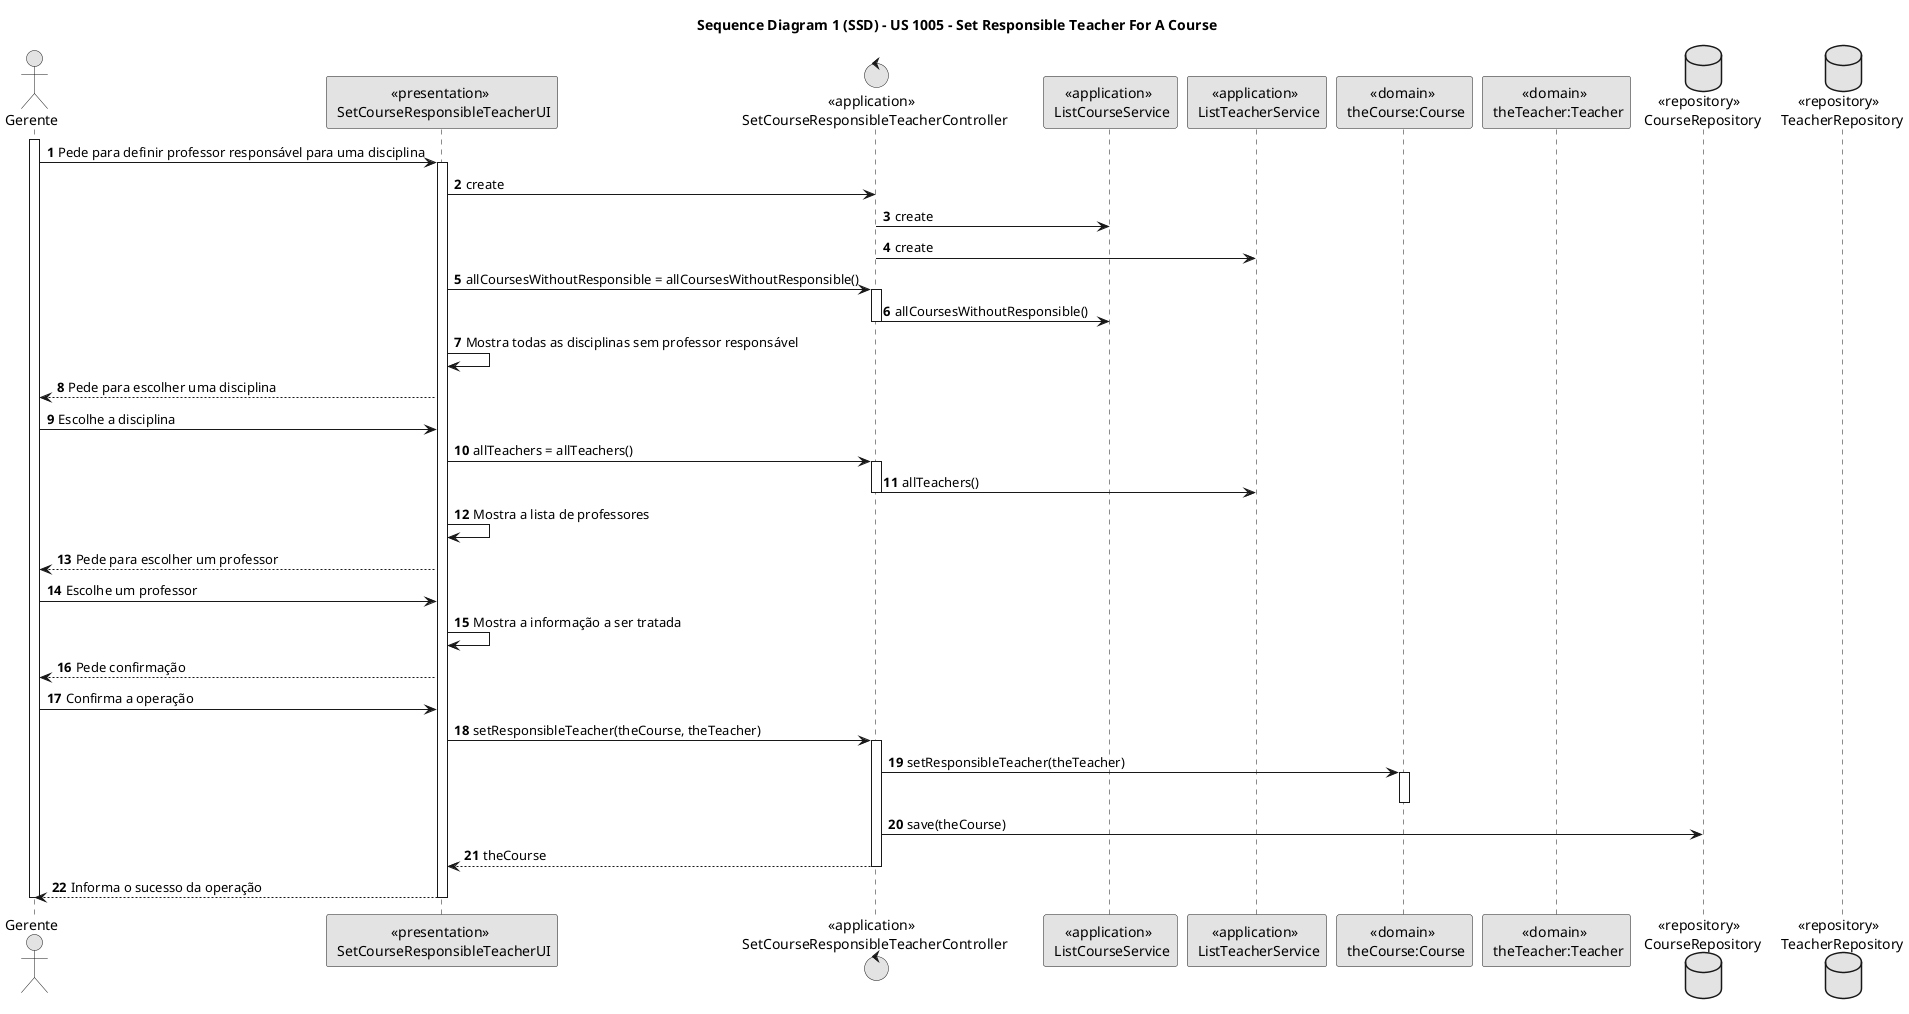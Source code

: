 @startuml
skinparam monochrome true
skinparam packageStyle rectangle
skinparam shadowing false

title Sequence Diagram 1 (SSD) - US 1005 - Set Responsible Teacher For A Course
autonumber

actor "Gerente" as Gerente
participant "<<presentation>> \n SetCourseResponsibleTeacherUI" as ui
control "<<application>> \n SetCourseResponsibleTeacherController" as controller
participant "<<application>> \n ListCourseService" as lstCourseService
participant "<<application>> \n ListTeacherService" as lstTeacherService
participant "<<domain>> \n theCourse:Course" as course
participant "<<domain>> \n theTeacher:Teacher" as teacher
database "<<repository>> \n CourseRepository" as cRepository
database "<<repository>> \n TeacherRepository" as tRepository

activate Gerente
    Gerente -> ui : Pede para definir professor responsável para uma disciplina
    activate ui
        ui -> controller : create
        controller -> lstCourseService : create
        controller -> lstTeacherService : create

        ui -> controller : allCoursesWithoutResponsible = allCoursesWithoutResponsible()
        activate controller
            controller -> lstCourseService : allCoursesWithoutResponsible()
        deactivate controller

        ui -> ui : Mostra todas as disciplinas sem professor responsável

        ui --> Gerente : Pede para escolher uma disciplina

        Gerente -> ui : Escolhe a disciplina

        ui -> controller : allTeachers = allTeachers()
        activate controller
            controller -> lstTeacherService : allTeachers()
        deactivate controller

        ui -> ui : Mostra a lista de professores
        ui --> Gerente : Pede para escolher um professor
        Gerente -> ui : Escolhe um professor

        ui -> ui : Mostra a informação a ser tratada
        ui --> Gerente : Pede confirmação

        Gerente -> ui : Confirma a operação

        ui -> controller : setResponsibleTeacher(theCourse, theTeacher)
        activate controller
            controller -> course : setResponsibleTeacher(theTeacher)
            activate course
            deactivate course
            controller -> cRepository : save(theCourse)
            controller --> ui : theCourse
        deactivate controller

        ui --> Gerente : Informa o sucesso da operação
    deactivate ui

deactivate Gerente

@enduml